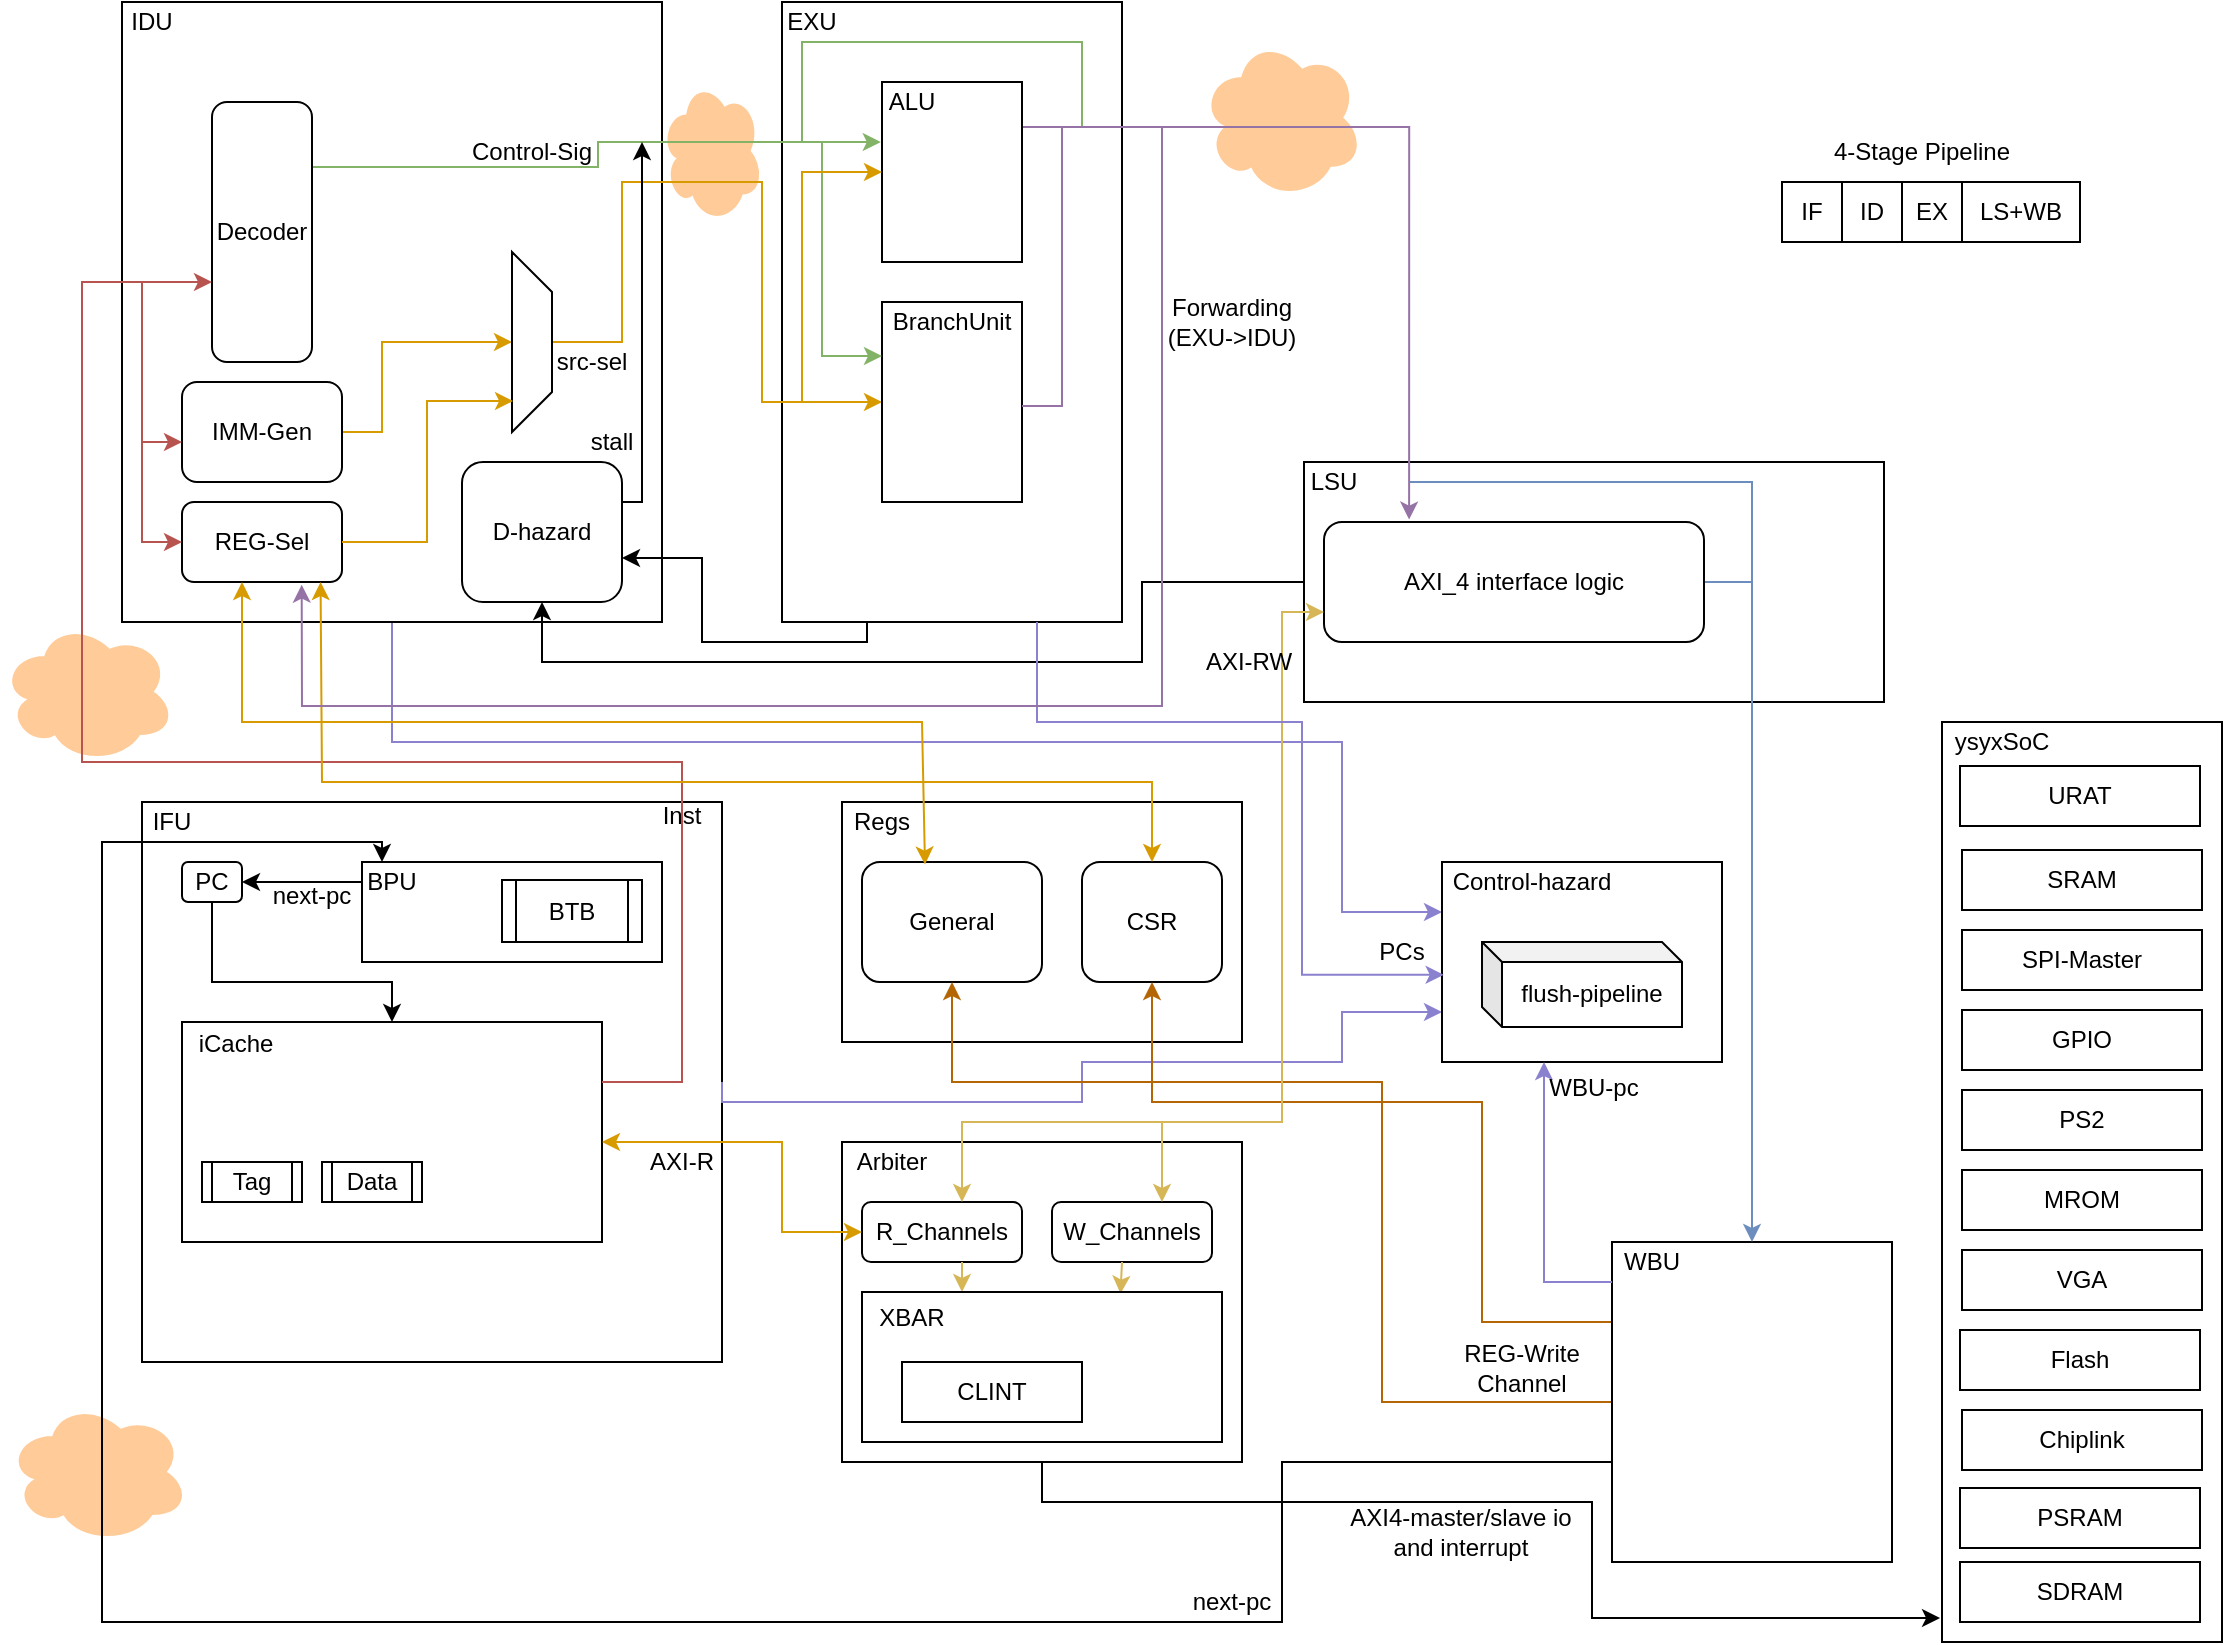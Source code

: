 <mxfile version="24.7.17">
  <diagram name="Page-1" id="Si6uJRp5WX2FQGpw0783">
    <mxGraphModel dx="652" dy="519" grid="1" gridSize="10" guides="1" tooltips="1" connect="1" arrows="1" fold="1" page="1" pageScale="1" pageWidth="1169" pageHeight="827" math="0" shadow="0">
      <root>
        <mxCell id="0" />
        <mxCell id="1" parent="0" />
        <mxCell id="p5L4UiXrf9V-w9ehLVm4-7" value="" style="rounded=0;whiteSpace=wrap;html=1;" parent="1" vertex="1">
          <mxGeometry x="100" y="400" width="290" height="280" as="geometry" />
        </mxCell>
        <mxCell id="G3IrLJ2idyfWQvbDSn6W-2" value="" style="rounded=0;whiteSpace=wrap;html=1;" parent="1" vertex="1">
          <mxGeometry x="210" y="430" width="150" height="50" as="geometry" />
        </mxCell>
        <mxCell id="p5L4UiXrf9V-w9ehLVm4-16" value="" style="rounded=0;whiteSpace=wrap;html=1;" parent="1" vertex="1">
          <mxGeometry x="450" y="570" width="200" height="160" as="geometry" />
        </mxCell>
        <mxCell id="p5L4UiXrf9V-w9ehLVm4-128" style="edgeStyle=orthogonalEdgeStyle;rounded=0;orthogonalLoop=1;jettySize=auto;html=1;exitX=0.5;exitY=1;exitDx=0;exitDy=0;entryX=0;entryY=0.25;entryDx=0;entryDy=0;fillColor=#ffff88;strokeColor=#8A81CF;" parent="1" source="p5L4UiXrf9V-w9ehLVm4-18" target="p5L4UiXrf9V-w9ehLVm4-123" edge="1">
          <mxGeometry relative="1" as="geometry">
            <Array as="points">
              <mxPoint x="225" y="370" />
              <mxPoint x="700" y="370" />
              <mxPoint x="700" y="455" />
            </Array>
          </mxGeometry>
        </mxCell>
        <mxCell id="p5L4UiXrf9V-w9ehLVm4-18" value="" style="rounded=0;whiteSpace=wrap;html=1;" parent="1" vertex="1">
          <mxGeometry x="90" width="270" height="310" as="geometry" />
        </mxCell>
        <mxCell id="p5L4UiXrf9V-w9ehLVm4-119" value="" style="ellipse;shape=cloud;whiteSpace=wrap;html=1;strokeColor=#FFCC99;fillColor=#ffcc99;" parent="1" vertex="1">
          <mxGeometry x="33" y="700" width="90" height="70" as="geometry" />
        </mxCell>
        <mxCell id="p5L4UiXrf9V-w9ehLVm4-117" value="" style="ellipse;shape=cloud;whiteSpace=wrap;html=1;strokeColor=#FFCC99;fillColor=#ffcc99;" parent="1" vertex="1">
          <mxGeometry x="30" y="310" width="86" height="70" as="geometry" />
        </mxCell>
        <mxCell id="p5L4UiXrf9V-w9ehLVm4-116" value="" style="ellipse;shape=cloud;whiteSpace=wrap;html=1;strokeColor=#FFCC99;fillColor=#ffcc99;" parent="1" vertex="1">
          <mxGeometry x="630" y="18" width="80" height="80" as="geometry" />
        </mxCell>
        <mxCell id="p5L4UiXrf9V-w9ehLVm4-115" value="" style="ellipse;shape=cloud;whiteSpace=wrap;html=1;strokeColor=#FFCC99;fillColor=#ffcc99;" parent="1" vertex="1">
          <mxGeometry x="360" y="39" width="50" height="71" as="geometry" />
        </mxCell>
        <mxCell id="p5L4UiXrf9V-w9ehLVm4-122" style="edgeStyle=orthogonalEdgeStyle;rounded=0;orthogonalLoop=1;jettySize=auto;html=1;exitX=0;exitY=0.5;exitDx=0;exitDy=0;entryX=0.5;entryY=1;entryDx=0;entryDy=0;" parent="1" source="p5L4UiXrf9V-w9ehLVm4-52" target="p5L4UiXrf9V-w9ehLVm4-120" edge="1">
          <mxGeometry relative="1" as="geometry">
            <Array as="points">
              <mxPoint x="600" y="290" />
              <mxPoint x="600" y="330" />
              <mxPoint x="300" y="330" />
            </Array>
          </mxGeometry>
        </mxCell>
        <mxCell id="p5L4UiXrf9V-w9ehLVm4-52" value="" style="rounded=0;whiteSpace=wrap;html=1;" parent="1" vertex="1">
          <mxGeometry x="681" y="230" width="290" height="120" as="geometry" />
        </mxCell>
        <mxCell id="p5L4UiXrf9V-w9ehLVm4-42" value="" style="rounded=0;whiteSpace=wrap;html=1;" parent="1" vertex="1">
          <mxGeometry x="420" width="170" height="310" as="geometry" />
        </mxCell>
        <mxCell id="p5L4UiXrf9V-w9ehLVm4-129" style="edgeStyle=orthogonalEdgeStyle;rounded=0;orthogonalLoop=1;jettySize=auto;html=1;exitX=1;exitY=0.5;exitDx=0;exitDy=0;entryX=0;entryY=0.75;entryDx=0;entryDy=0;fillColor=#ffff88;strokeColor=#8A81CF;" parent="1" source="p5L4UiXrf9V-w9ehLVm4-7" target="p5L4UiXrf9V-w9ehLVm4-123" edge="1">
          <mxGeometry relative="1" as="geometry">
            <Array as="points">
              <mxPoint x="390" y="550" />
              <mxPoint x="570" y="550" />
              <mxPoint x="570" y="530" />
              <mxPoint x="700" y="530" />
              <mxPoint x="700" y="505" />
            </Array>
          </mxGeometry>
        </mxCell>
        <mxCell id="p5L4UiXrf9V-w9ehLVm4-2" value="IFU" style="text;html=1;align=center;verticalAlign=middle;whiteSpace=wrap;rounded=0;" parent="1" vertex="1">
          <mxGeometry x="100" y="400" width="30" height="20" as="geometry" />
        </mxCell>
        <mxCell id="p5L4UiXrf9V-w9ehLVm4-60" style="edgeStyle=orthogonalEdgeStyle;rounded=0;orthogonalLoop=1;jettySize=auto;html=1;exitX=0.5;exitY=1;exitDx=0;exitDy=0;" parent="1" source="p5L4UiXrf9V-w9ehLVm4-3" target="p5L4UiXrf9V-w9ehLVm4-6" edge="1">
          <mxGeometry relative="1" as="geometry">
            <Array as="points">
              <mxPoint x="135" y="490" />
              <mxPoint x="225" y="490" />
            </Array>
          </mxGeometry>
        </mxCell>
        <mxCell id="p5L4UiXrf9V-w9ehLVm4-3" value="PC" style="rounded=1;whiteSpace=wrap;html=1;" parent="1" vertex="1">
          <mxGeometry x="120" y="430" width="30" height="20" as="geometry" />
        </mxCell>
        <mxCell id="p5L4UiXrf9V-w9ehLVm4-59" style="edgeStyle=orthogonalEdgeStyle;rounded=0;orthogonalLoop=1;jettySize=auto;html=1;exitX=0;exitY=0.25;exitDx=0;exitDy=0;" parent="1" source="G3IrLJ2idyfWQvbDSn6W-2" target="p5L4UiXrf9V-w9ehLVm4-3" edge="1">
          <mxGeometry relative="1" as="geometry">
            <Array as="points">
              <mxPoint x="200" y="440" />
              <mxPoint x="200" y="440" />
            </Array>
            <mxPoint x="210" y="437.5" as="sourcePoint" />
          </mxGeometry>
        </mxCell>
        <mxCell id="p5L4UiXrf9V-w9ehLVm4-6" value="" style="rounded=0;whiteSpace=wrap;html=1;" parent="1" vertex="1">
          <mxGeometry x="120" y="510" width="210" height="110" as="geometry" />
        </mxCell>
        <mxCell id="p5L4UiXrf9V-w9ehLVm4-8" value="iCache" style="text;html=1;align=center;verticalAlign=middle;whiteSpace=wrap;rounded=0;" parent="1" vertex="1">
          <mxGeometry x="122.5" y="512.5" width="47.5" height="17.5" as="geometry" />
        </mxCell>
        <mxCell id="p5L4UiXrf9V-w9ehLVm4-14" value="Data" style="shape=process;whiteSpace=wrap;html=1;backgroundOutline=1;" parent="1" vertex="1">
          <mxGeometry x="190" y="580" width="50" height="20" as="geometry" />
        </mxCell>
        <mxCell id="p5L4UiXrf9V-w9ehLVm4-15" value="Tag" style="shape=process;whiteSpace=wrap;html=1;backgroundOutline=1;" parent="1" vertex="1">
          <mxGeometry x="130" y="580" width="50" height="20" as="geometry" />
        </mxCell>
        <mxCell id="p5L4UiXrf9V-w9ehLVm4-17" value="Arbiter" style="text;html=1;align=center;verticalAlign=middle;whiteSpace=wrap;rounded=0;" parent="1" vertex="1">
          <mxGeometry x="450" y="570" width="50" height="20" as="geometry" />
        </mxCell>
        <mxCell id="p5L4UiXrf9V-w9ehLVm4-19" value="IDU" style="text;html=1;align=center;verticalAlign=middle;whiteSpace=wrap;rounded=0;" parent="1" vertex="1">
          <mxGeometry x="90" width="30" height="20" as="geometry" />
        </mxCell>
        <mxCell id="p5L4UiXrf9V-w9ehLVm4-101" style="edgeStyle=orthogonalEdgeStyle;rounded=0;orthogonalLoop=1;jettySize=auto;html=1;exitX=1;exitY=0.25;exitDx=0;exitDy=0;entryX=-0.009;entryY=0.334;entryDx=0;entryDy=0;fillColor=#d5e8d4;strokeColor=#82b366;entryPerimeter=0;" parent="1" source="p5L4UiXrf9V-w9ehLVm4-21" target="p5L4UiXrf9V-w9ehLVm4-45" edge="1">
          <mxGeometry relative="1" as="geometry">
            <Array as="points">
              <mxPoint x="328" y="83" />
              <mxPoint x="328" y="70" />
              <mxPoint x="469" y="70" />
            </Array>
          </mxGeometry>
        </mxCell>
        <mxCell id="p5L4UiXrf9V-w9ehLVm4-21" value="Decoder" style="rounded=1;whiteSpace=wrap;html=1;" parent="1" vertex="1">
          <mxGeometry x="135" y="50" width="50" height="130" as="geometry" />
        </mxCell>
        <mxCell id="p5L4UiXrf9V-w9ehLVm4-41" style="edgeStyle=orthogonalEdgeStyle;rounded=0;orthogonalLoop=1;jettySize=auto;html=1;exitX=1;exitY=0.5;exitDx=0;exitDy=0;fillColor=#ffe6cc;strokeColor=#d79b00;" parent="1" source="p5L4UiXrf9V-w9ehLVm4-22" target="p5L4UiXrf9V-w9ehLVm4-23" edge="1">
          <mxGeometry relative="1" as="geometry">
            <Array as="points">
              <mxPoint x="220" y="215" />
              <mxPoint x="220" y="170" />
            </Array>
          </mxGeometry>
        </mxCell>
        <mxCell id="p5L4UiXrf9V-w9ehLVm4-22" value="IMM-Gen" style="rounded=1;whiteSpace=wrap;html=1;" parent="1" vertex="1">
          <mxGeometry x="120" y="190" width="80" height="50" as="geometry" />
        </mxCell>
        <mxCell id="p5L4UiXrf9V-w9ehLVm4-89" style="edgeStyle=orthogonalEdgeStyle;rounded=0;orthogonalLoop=1;jettySize=auto;html=1;exitX=0.5;exitY=0;exitDx=0;exitDy=0;fillColor=#ffe6cc;strokeColor=#d79b00;" parent="1" source="p5L4UiXrf9V-w9ehLVm4-23" target="p5L4UiXrf9V-w9ehLVm4-47" edge="1">
          <mxGeometry relative="1" as="geometry">
            <Array as="points">
              <mxPoint x="340" y="170" />
              <mxPoint x="340" y="90" />
              <mxPoint x="410" y="90" />
              <mxPoint x="410" y="200" />
            </Array>
          </mxGeometry>
        </mxCell>
        <mxCell id="p5L4UiXrf9V-w9ehLVm4-23" value="" style="shape=trapezoid;perimeter=trapezoidPerimeter;whiteSpace=wrap;html=1;fixedSize=1;rotation=90;" parent="1" vertex="1">
          <mxGeometry x="250" y="160" width="90" height="20" as="geometry" />
        </mxCell>
        <mxCell id="p5L4UiXrf9V-w9ehLVm4-24" value="" style="rounded=0;whiteSpace=wrap;html=1;" parent="1" vertex="1">
          <mxGeometry x="450" y="400" width="200" height="120" as="geometry" />
        </mxCell>
        <mxCell id="p5L4UiXrf9V-w9ehLVm4-25" value="Regs" style="text;html=1;align=center;verticalAlign=middle;whiteSpace=wrap;rounded=0;" parent="1" vertex="1">
          <mxGeometry x="450" y="400" width="40" height="20" as="geometry" />
        </mxCell>
        <mxCell id="p5L4UiXrf9V-w9ehLVm4-26" value="General" style="rounded=1;whiteSpace=wrap;html=1;" parent="1" vertex="1">
          <mxGeometry x="460" y="430" width="90" height="60" as="geometry" />
        </mxCell>
        <mxCell id="p5L4UiXrf9V-w9ehLVm4-27" value="CSR" style="rounded=1;whiteSpace=wrap;html=1;" parent="1" vertex="1">
          <mxGeometry x="570" y="430" width="70" height="60" as="geometry" />
        </mxCell>
        <mxCell id="p5L4UiXrf9V-w9ehLVm4-29" value="REG-Sel" style="rounded=1;whiteSpace=wrap;html=1;" parent="1" vertex="1">
          <mxGeometry x="120" y="250" width="80" height="40" as="geometry" />
        </mxCell>
        <mxCell id="p5L4UiXrf9V-w9ehLVm4-43" value="EXU" style="text;html=1;align=center;verticalAlign=middle;whiteSpace=wrap;rounded=0;" parent="1" vertex="1">
          <mxGeometry x="420" width="30" height="20" as="geometry" />
        </mxCell>
        <mxCell id="p5L4UiXrf9V-w9ehLVm4-109" style="edgeStyle=orthogonalEdgeStyle;rounded=0;orthogonalLoop=1;jettySize=auto;html=1;exitX=1;exitY=0.25;exitDx=0;exitDy=0;entryX=0.224;entryY=-0.02;entryDx=0;entryDy=0;fillColor=#e1d5e7;strokeColor=#9673a6;entryPerimeter=0;" parent="1" source="p5L4UiXrf9V-w9ehLVm4-45" target="p5L4UiXrf9V-w9ehLVm4-55" edge="1">
          <mxGeometry relative="1" as="geometry" />
        </mxCell>
        <mxCell id="p5L4UiXrf9V-w9ehLVm4-45" value="" style="rounded=0;whiteSpace=wrap;html=1;" parent="1" vertex="1">
          <mxGeometry x="470" y="40" width="70" height="90" as="geometry" />
        </mxCell>
        <mxCell id="p5L4UiXrf9V-w9ehLVm4-46" value="ALU" style="text;html=1;align=center;verticalAlign=middle;whiteSpace=wrap;rounded=0;" parent="1" vertex="1">
          <mxGeometry x="470" y="40" width="30" height="20" as="geometry" />
        </mxCell>
        <mxCell id="p5L4UiXrf9V-w9ehLVm4-47" value="" style="rounded=0;whiteSpace=wrap;html=1;" parent="1" vertex="1">
          <mxGeometry x="470" y="150" width="70" height="100" as="geometry" />
        </mxCell>
        <mxCell id="p5L4UiXrf9V-w9ehLVm4-48" value="BranchUnit" style="text;html=1;align=center;verticalAlign=middle;whiteSpace=wrap;rounded=0;" parent="1" vertex="1">
          <mxGeometry x="470" y="150" width="70" height="20" as="geometry" />
        </mxCell>
        <mxCell id="p5L4UiXrf9V-w9ehLVm4-107" style="edgeStyle=orthogonalEdgeStyle;rounded=0;orthogonalLoop=1;jettySize=auto;html=1;exitX=0;exitY=0.5;exitDx=0;exitDy=0;entryX=0.5;entryY=1;entryDx=0;entryDy=0;fillColor=#fad7ac;strokeColor=#b46504;" parent="1" source="p5L4UiXrf9V-w9ehLVm4-49" target="p5L4UiXrf9V-w9ehLVm4-26" edge="1">
          <mxGeometry relative="1" as="geometry">
            <Array as="points">
              <mxPoint x="720" y="700" />
              <mxPoint x="720" y="540" />
              <mxPoint x="505" y="540" />
            </Array>
          </mxGeometry>
        </mxCell>
        <mxCell id="p5L4UiXrf9V-w9ehLVm4-114" style="edgeStyle=orthogonalEdgeStyle;rounded=0;orthogonalLoop=1;jettySize=auto;html=1;exitX=0;exitY=0.5;exitDx=0;exitDy=0;" parent="1" source="p5L4UiXrf9V-w9ehLVm4-49" edge="1">
          <mxGeometry relative="1" as="geometry">
            <Array as="points">
              <mxPoint x="835" y="730" />
              <mxPoint x="670" y="730" />
              <mxPoint x="670" y="810" />
              <mxPoint x="80" y="810" />
              <mxPoint x="80" y="420" />
              <mxPoint x="220" y="420" />
            </Array>
            <mxPoint x="220" y="430" as="targetPoint" />
          </mxGeometry>
        </mxCell>
        <mxCell id="p5L4UiXrf9V-w9ehLVm4-150" style="edgeStyle=orthogonalEdgeStyle;rounded=0;orthogonalLoop=1;jettySize=auto;html=1;exitX=0;exitY=0.25;exitDx=0;exitDy=0;fillColor=#fad7ac;strokeColor=#b46504;" parent="1" source="p5L4UiXrf9V-w9ehLVm4-49" target="p5L4UiXrf9V-w9ehLVm4-27" edge="1">
          <mxGeometry relative="1" as="geometry">
            <Array as="points">
              <mxPoint x="770" y="660" />
              <mxPoint x="770" y="550" />
              <mxPoint x="605" y="550" />
            </Array>
          </mxGeometry>
        </mxCell>
        <mxCell id="p5L4UiXrf9V-w9ehLVm4-49" value="" style="rounded=0;whiteSpace=wrap;html=1;" parent="1" vertex="1">
          <mxGeometry x="835" y="620" width="140" height="160" as="geometry" />
        </mxCell>
        <mxCell id="p5L4UiXrf9V-w9ehLVm4-50" value="WBU" style="text;html=1;align=center;verticalAlign=middle;whiteSpace=wrap;rounded=0;" parent="1" vertex="1">
          <mxGeometry x="835" y="620" width="40" height="20" as="geometry" />
        </mxCell>
        <mxCell id="p5L4UiXrf9V-w9ehLVm4-53" value="LSU" style="text;html=1;align=center;verticalAlign=middle;whiteSpace=wrap;rounded=0;" parent="1" vertex="1">
          <mxGeometry x="681" y="230" width="30" height="20" as="geometry" />
        </mxCell>
        <mxCell id="p5L4UiXrf9V-w9ehLVm4-112" style="edgeStyle=orthogonalEdgeStyle;rounded=0;orthogonalLoop=1;jettySize=auto;html=1;exitX=1;exitY=0.5;exitDx=0;exitDy=0;fillColor=#dae8fc;strokeColor=#6c8ebf;" parent="1" source="p5L4UiXrf9V-w9ehLVm4-55" target="p5L4UiXrf9V-w9ehLVm4-49" edge="1">
          <mxGeometry relative="1" as="geometry" />
        </mxCell>
        <mxCell id="p5L4UiXrf9V-w9ehLVm4-55" value="AXI_4 interface logic" style="rounded=1;whiteSpace=wrap;html=1;" parent="1" vertex="1">
          <mxGeometry x="691" y="260" width="190" height="60" as="geometry" />
        </mxCell>
        <mxCell id="p5L4UiXrf9V-w9ehLVm4-57" value="R_Channels" style="rounded=1;whiteSpace=wrap;html=1;" parent="1" vertex="1">
          <mxGeometry x="460" y="600" width="80" height="30" as="geometry" />
        </mxCell>
        <mxCell id="p5L4UiXrf9V-w9ehLVm4-58" value="W_Channels" style="rounded=1;whiteSpace=wrap;html=1;" parent="1" vertex="1">
          <mxGeometry x="555" y="600" width="80" height="30" as="geometry" />
        </mxCell>
        <mxCell id="p5L4UiXrf9V-w9ehLVm4-63" style="edgeStyle=orthogonalEdgeStyle;rounded=0;orthogonalLoop=1;jettySize=auto;html=1;fillColor=#f8cecc;strokeColor=#b85450;" parent="1" target="p5L4UiXrf9V-w9ehLVm4-21" edge="1">
          <mxGeometry relative="1" as="geometry">
            <Array as="points">
              <mxPoint x="370" y="540" />
              <mxPoint x="370" y="380" />
              <mxPoint x="70" y="380" />
              <mxPoint x="70" y="140" />
            </Array>
            <mxPoint x="330" y="540" as="sourcePoint" />
          </mxGeometry>
        </mxCell>
        <mxCell id="p5L4UiXrf9V-w9ehLVm4-73" value="" style="endArrow=classic;html=1;rounded=0;fillColor=#f8cecc;strokeColor=#b85450;" parent="1" edge="1">
          <mxGeometry width="50" height="50" relative="1" as="geometry">
            <mxPoint x="100" y="140" as="sourcePoint" />
            <mxPoint x="120" y="220" as="targetPoint" />
            <Array as="points">
              <mxPoint x="100" y="220" />
            </Array>
          </mxGeometry>
        </mxCell>
        <mxCell id="p5L4UiXrf9V-w9ehLVm4-74" value="" style="endArrow=classic;html=1;rounded=0;fillColor=#f8cecc;strokeColor=#b85450;" parent="1" edge="1">
          <mxGeometry width="50" height="50" relative="1" as="geometry">
            <mxPoint x="100" y="220" as="sourcePoint" />
            <mxPoint x="120" y="270" as="targetPoint" />
            <Array as="points">
              <mxPoint x="100" y="270" />
            </Array>
          </mxGeometry>
        </mxCell>
        <mxCell id="p5L4UiXrf9V-w9ehLVm4-75" value="" style="endArrow=classic;startArrow=classic;html=1;rounded=0;exitX=0.35;exitY=0.021;exitDx=0;exitDy=0;exitPerimeter=0;fillColor=#ffe6cc;strokeColor=#D79B00;" parent="1" source="p5L4UiXrf9V-w9ehLVm4-26" edge="1">
          <mxGeometry width="50" height="50" relative="1" as="geometry">
            <mxPoint x="100" y="340" as="sourcePoint" />
            <mxPoint x="150" y="290" as="targetPoint" />
            <Array as="points">
              <mxPoint x="490" y="360" />
              <mxPoint x="150" y="360" />
            </Array>
          </mxGeometry>
        </mxCell>
        <mxCell id="p5L4UiXrf9V-w9ehLVm4-82" value="" style="endArrow=classic;startArrow=classic;html=1;rounded=0;entryX=0;entryY=0.75;entryDx=0;entryDy=0;fillColor=#fff2cc;strokeColor=#d6b656;" parent="1" target="p5L4UiXrf9V-w9ehLVm4-55" edge="1">
          <mxGeometry width="50" height="50" relative="1" as="geometry">
            <mxPoint x="510" y="600" as="sourcePoint" />
            <mxPoint x="560" y="550" as="targetPoint" />
            <Array as="points">
              <mxPoint x="510" y="560" />
              <mxPoint x="670" y="560" />
              <mxPoint x="670" y="305" />
            </Array>
          </mxGeometry>
        </mxCell>
        <mxCell id="p5L4UiXrf9V-w9ehLVm4-86" value="" style="endArrow=classic;startArrow=classic;html=1;rounded=0;entryX=0;entryY=0.5;entryDx=0;entryDy=0;fillColor=#ffe6cc;strokeColor=#d79b00;" parent="1" target="p5L4UiXrf9V-w9ehLVm4-57" edge="1">
          <mxGeometry width="50" height="50" relative="1" as="geometry">
            <mxPoint x="330" y="570" as="sourcePoint" />
            <mxPoint x="380" y="520" as="targetPoint" />
            <Array as="points">
              <mxPoint x="420" y="570" />
              <mxPoint x="420" y="615" />
            </Array>
          </mxGeometry>
        </mxCell>
        <mxCell id="p5L4UiXrf9V-w9ehLVm4-87" style="edgeStyle=orthogonalEdgeStyle;rounded=0;orthogonalLoop=1;jettySize=auto;html=1;exitX=1;exitY=0.5;exitDx=0;exitDy=0;entryX=0.828;entryY=0.974;entryDx=0;entryDy=0;entryPerimeter=0;fillColor=#ffe6cc;strokeColor=#d79b00;" parent="1" source="p5L4UiXrf9V-w9ehLVm4-29" target="p5L4UiXrf9V-w9ehLVm4-23" edge="1">
          <mxGeometry relative="1" as="geometry" />
        </mxCell>
        <mxCell id="p5L4UiXrf9V-w9ehLVm4-90" value="" style="endArrow=classic;html=1;rounded=0;entryX=0;entryY=0.25;entryDx=0;entryDy=0;fillColor=#d5e8d4;strokeColor=#82b366;" parent="1" edge="1">
          <mxGeometry width="50" height="50" relative="1" as="geometry">
            <mxPoint x="440" y="70" as="sourcePoint" />
            <mxPoint x="470" y="177" as="targetPoint" />
            <Array as="points">
              <mxPoint x="440" y="177" />
            </Array>
          </mxGeometry>
        </mxCell>
        <mxCell id="p5L4UiXrf9V-w9ehLVm4-91" value="" style="endArrow=classic;html=1;rounded=0;fillColor=#fff2cc;strokeColor=#d6b656;" parent="1" edge="1">
          <mxGeometry width="50" height="50" relative="1" as="geometry">
            <mxPoint x="610" y="560" as="sourcePoint" />
            <mxPoint x="610" y="600" as="targetPoint" />
          </mxGeometry>
        </mxCell>
        <mxCell id="p5L4UiXrf9V-w9ehLVm4-92" value="" style="endArrow=classic;html=1;rounded=0;entryX=1;entryY=0;entryDx=0;entryDy=0;fillColor=#fff2cc;strokeColor=#d6b656;" parent="1" target="p5L4UiXrf9V-w9ehLVm4-106" edge="1">
          <mxGeometry width="50" height="50" relative="1" as="geometry">
            <mxPoint x="510" y="630" as="sourcePoint" />
            <mxPoint x="560" y="580" as="targetPoint" />
          </mxGeometry>
        </mxCell>
        <mxCell id="p5L4UiXrf9V-w9ehLVm4-93" value="" style="endArrow=classic;html=1;rounded=0;entryX=0.718;entryY=0.011;entryDx=0;entryDy=0;entryPerimeter=0;fillColor=#fff2cc;strokeColor=#d6b656;" parent="1" target="p5L4UiXrf9V-w9ehLVm4-105" edge="1">
          <mxGeometry width="50" height="50" relative="1" as="geometry">
            <mxPoint x="590" y="630" as="sourcePoint" />
            <mxPoint x="640" y="580" as="targetPoint" />
          </mxGeometry>
        </mxCell>
        <mxCell id="p5L4UiXrf9V-w9ehLVm4-100" value="" style="endArrow=classic;html=1;rounded=0;entryX=0;entryY=0.5;entryDx=0;entryDy=0;fillColor=#ffe6cc;strokeColor=#d79b00;" parent="1" target="p5L4UiXrf9V-w9ehLVm4-45" edge="1">
          <mxGeometry width="50" height="50" relative="1" as="geometry">
            <mxPoint x="430" y="200" as="sourcePoint" />
            <mxPoint x="440" y="150" as="targetPoint" />
            <Array as="points">
              <mxPoint x="430" y="85" />
            </Array>
          </mxGeometry>
        </mxCell>
        <mxCell id="p5L4UiXrf9V-w9ehLVm4-105" value="" style="rounded=0;whiteSpace=wrap;html=1;" parent="1" vertex="1">
          <mxGeometry x="460" y="645" width="180" height="75" as="geometry" />
        </mxCell>
        <mxCell id="p5L4UiXrf9V-w9ehLVm4-103" value="CLINT" style="rounded=0;whiteSpace=wrap;html=1;" parent="1" vertex="1">
          <mxGeometry x="480" y="680" width="90" height="30" as="geometry" />
        </mxCell>
        <mxCell id="p5L4UiXrf9V-w9ehLVm4-106" value="XBAR" style="text;html=1;align=center;verticalAlign=middle;whiteSpace=wrap;rounded=0;" parent="1" vertex="1">
          <mxGeometry x="460" y="645" width="50" height="25" as="geometry" />
        </mxCell>
        <mxCell id="p5L4UiXrf9V-w9ehLVm4-110" value="" style="endArrow=none;html=1;rounded=0;fillColor=#d5e8d4;strokeColor=#82b366;" parent="1" edge="1">
          <mxGeometry width="50" height="50" relative="1" as="geometry">
            <mxPoint x="430" y="70" as="sourcePoint" />
            <mxPoint x="570" y="62" as="targetPoint" />
            <Array as="points">
              <mxPoint x="430" y="20" />
              <mxPoint x="570" y="20" />
            </Array>
          </mxGeometry>
        </mxCell>
        <mxCell id="p5L4UiXrf9V-w9ehLVm4-111" value="" style="endArrow=none;html=1;rounded=0;fillColor=#e1d5e7;strokeColor=#9673a6;" parent="1" edge="1">
          <mxGeometry width="50" height="50" relative="1" as="geometry">
            <mxPoint x="540" y="202" as="sourcePoint" />
            <mxPoint x="560" y="62" as="targetPoint" />
            <Array as="points">
              <mxPoint x="560" y="202" />
            </Array>
          </mxGeometry>
        </mxCell>
        <mxCell id="p5L4UiXrf9V-w9ehLVm4-113" value="" style="endArrow=none;html=1;rounded=0;fillColor=#dae8fc;strokeColor=#6c8ebf;" parent="1" edge="1">
          <mxGeometry width="50" height="50" relative="1" as="geometry">
            <mxPoint x="734" y="240" as="sourcePoint" />
            <mxPoint x="905" y="290" as="targetPoint" />
            <Array as="points">
              <mxPoint x="905" y="240" />
            </Array>
          </mxGeometry>
        </mxCell>
        <mxCell id="p5L4UiXrf9V-w9ehLVm4-120" value="D-hazard" style="rounded=1;whiteSpace=wrap;html=1;" parent="1" vertex="1">
          <mxGeometry x="260" y="230" width="80" height="70" as="geometry" />
        </mxCell>
        <mxCell id="p5L4UiXrf9V-w9ehLVm4-121" style="edgeStyle=orthogonalEdgeStyle;rounded=0;orthogonalLoop=1;jettySize=auto;html=1;exitX=0.25;exitY=1;exitDx=0;exitDy=0;" parent="1" source="p5L4UiXrf9V-w9ehLVm4-42" edge="1">
          <mxGeometry relative="1" as="geometry">
            <Array as="points">
              <mxPoint x="463" y="320" />
              <mxPoint x="380" y="320" />
              <mxPoint x="380" y="278" />
            </Array>
            <mxPoint x="340" y="278" as="targetPoint" />
          </mxGeometry>
        </mxCell>
        <mxCell id="p5L4UiXrf9V-w9ehLVm4-123" value="" style="rounded=0;whiteSpace=wrap;html=1;" parent="1" vertex="1">
          <mxGeometry x="750" y="430" width="140" height="100" as="geometry" />
        </mxCell>
        <mxCell id="p5L4UiXrf9V-w9ehLVm4-124" value="Control-hazard" style="text;html=1;align=center;verticalAlign=middle;whiteSpace=wrap;rounded=0;" parent="1" vertex="1">
          <mxGeometry x="750" y="430" width="90" height="20" as="geometry" />
        </mxCell>
        <mxCell id="p5L4UiXrf9V-w9ehLVm4-125" style="edgeStyle=orthogonalEdgeStyle;rounded=0;orthogonalLoop=1;jettySize=auto;html=1;strokeColor=#8A81CF;" parent="1" target="p5L4UiXrf9V-w9ehLVm4-123" edge="1">
          <mxGeometry relative="1" as="geometry">
            <mxPoint x="835" y="640" as="sourcePoint" />
            <mxPoint x="800" y="530" as="targetPoint" />
            <Array as="points">
              <mxPoint x="801" y="640" />
            </Array>
          </mxGeometry>
        </mxCell>
        <mxCell id="p5L4UiXrf9V-w9ehLVm4-127" style="edgeStyle=orthogonalEdgeStyle;rounded=0;orthogonalLoop=1;jettySize=auto;html=1;exitX=0.75;exitY=1;exitDx=0;exitDy=0;entryX=0.006;entryY=0.564;entryDx=0;entryDy=0;entryPerimeter=0;fillColor=#d0cee2;strokeColor=#8A81CF;" parent="1" source="p5L4UiXrf9V-w9ehLVm4-42" target="p5L4UiXrf9V-w9ehLVm4-123" edge="1">
          <mxGeometry relative="1" as="geometry">
            <Array as="points">
              <mxPoint x="548" y="360" />
              <mxPoint x="680" y="360" />
              <mxPoint x="680" y="486" />
            </Array>
          </mxGeometry>
        </mxCell>
        <mxCell id="p5L4UiXrf9V-w9ehLVm4-130" value="flush-pipeline" style="shape=cube;whiteSpace=wrap;html=1;boundedLbl=1;backgroundOutline=1;darkOpacity=0.05;darkOpacity2=0.1;size=10;" parent="1" vertex="1">
          <mxGeometry x="770" y="470" width="100" height="42.5" as="geometry" />
        </mxCell>
        <mxCell id="p5L4UiXrf9V-w9ehLVm4-132" value="" style="rounded=0;whiteSpace=wrap;html=1;" parent="1" vertex="1">
          <mxGeometry x="1000" y="360" width="140" height="460" as="geometry" />
        </mxCell>
        <mxCell id="p5L4UiXrf9V-w9ehLVm4-134" style="edgeStyle=orthogonalEdgeStyle;rounded=0;orthogonalLoop=1;jettySize=auto;html=1;exitX=0.5;exitY=1;exitDx=0;exitDy=0;entryX=-0.007;entryY=0.974;entryDx=0;entryDy=0;entryPerimeter=0;" parent="1" source="p5L4UiXrf9V-w9ehLVm4-16" target="p5L4UiXrf9V-w9ehLVm4-132" edge="1">
          <mxGeometry relative="1" as="geometry" />
        </mxCell>
        <mxCell id="p5L4UiXrf9V-w9ehLVm4-135" value="ysyxSoC" style="text;html=1;align=center;verticalAlign=middle;whiteSpace=wrap;rounded=0;" parent="1" vertex="1">
          <mxGeometry x="1000" y="360" width="60" height="20" as="geometry" />
        </mxCell>
        <mxCell id="p5L4UiXrf9V-w9ehLVm4-136" value="URAT" style="rounded=0;whiteSpace=wrap;html=1;" parent="1" vertex="1">
          <mxGeometry x="1009" y="382" width="120" height="30" as="geometry" />
        </mxCell>
        <mxCell id="p5L4UiXrf9V-w9ehLVm4-137" value="SRAM" style="rounded=0;whiteSpace=wrap;html=1;" parent="1" vertex="1">
          <mxGeometry x="1010" y="424" width="120" height="30" as="geometry" />
        </mxCell>
        <mxCell id="p5L4UiXrf9V-w9ehLVm4-138" value="SPI-Master" style="rounded=0;whiteSpace=wrap;html=1;" parent="1" vertex="1">
          <mxGeometry x="1010" y="464" width="120" height="30" as="geometry" />
        </mxCell>
        <mxCell id="p5L4UiXrf9V-w9ehLVm4-139" value="GPIO" style="rounded=0;whiteSpace=wrap;html=1;" parent="1" vertex="1">
          <mxGeometry x="1010" y="504" width="120" height="30" as="geometry" />
        </mxCell>
        <mxCell id="p5L4UiXrf9V-w9ehLVm4-140" value="PS2" style="rounded=0;whiteSpace=wrap;html=1;" parent="1" vertex="1">
          <mxGeometry x="1010" y="544" width="120" height="30" as="geometry" />
        </mxCell>
        <mxCell id="p5L4UiXrf9V-w9ehLVm4-141" value="MROM" style="rounded=0;whiteSpace=wrap;html=1;" parent="1" vertex="1">
          <mxGeometry x="1010" y="584" width="120" height="30" as="geometry" />
        </mxCell>
        <mxCell id="p5L4UiXrf9V-w9ehLVm4-142" value="VGA" style="rounded=0;whiteSpace=wrap;html=1;" parent="1" vertex="1">
          <mxGeometry x="1010" y="624" width="120" height="30" as="geometry" />
        </mxCell>
        <mxCell id="p5L4UiXrf9V-w9ehLVm4-144" value="Flash" style="rounded=0;whiteSpace=wrap;html=1;" parent="1" vertex="1">
          <mxGeometry x="1009" y="664" width="120" height="30" as="geometry" />
        </mxCell>
        <mxCell id="p5L4UiXrf9V-w9ehLVm4-145" value="Chiplink" style="rounded=0;whiteSpace=wrap;html=1;" parent="1" vertex="1">
          <mxGeometry x="1010" y="704" width="120" height="30" as="geometry" />
        </mxCell>
        <mxCell id="p5L4UiXrf9V-w9ehLVm4-146" value="PSRAM" style="rounded=0;whiteSpace=wrap;html=1;" parent="1" vertex="1">
          <mxGeometry x="1009" y="743" width="120" height="30" as="geometry" />
        </mxCell>
        <mxCell id="p5L4UiXrf9V-w9ehLVm4-147" value="SDRAM" style="rounded=0;whiteSpace=wrap;html=1;" parent="1" vertex="1">
          <mxGeometry x="1009" y="780" width="120" height="30" as="geometry" />
        </mxCell>
        <mxCell id="p5L4UiXrf9V-w9ehLVm4-149" value="" style="endArrow=classic;startArrow=classic;html=1;rounded=0;exitX=0.5;exitY=0;exitDx=0;exitDy=0;entryX=0.866;entryY=1;entryDx=0;entryDy=0;entryPerimeter=0;strokeColor=#D79B00;" parent="1" source="p5L4UiXrf9V-w9ehLVm4-27" target="p5L4UiXrf9V-w9ehLVm4-29" edge="1">
          <mxGeometry width="50" height="50" relative="1" as="geometry">
            <mxPoint x="130" y="340" as="sourcePoint" />
            <mxPoint x="180" y="290" as="targetPoint" />
            <Array as="points">
              <mxPoint x="605" y="390" />
              <mxPoint x="190" y="390" />
            </Array>
          </mxGeometry>
        </mxCell>
        <mxCell id="p5L4UiXrf9V-w9ehLVm4-152" value="IF" style="whiteSpace=wrap;html=1;aspect=fixed;" parent="1" vertex="1">
          <mxGeometry x="920" y="90" width="30" height="30" as="geometry" />
        </mxCell>
        <mxCell id="p5L4UiXrf9V-w9ehLVm4-153" value="ID" style="whiteSpace=wrap;html=1;aspect=fixed;" parent="1" vertex="1">
          <mxGeometry x="950" y="90" width="30" height="30" as="geometry" />
        </mxCell>
        <mxCell id="p5L4UiXrf9V-w9ehLVm4-154" value="EX" style="whiteSpace=wrap;html=1;aspect=fixed;" parent="1" vertex="1">
          <mxGeometry x="980" y="90" width="30" height="30" as="geometry" />
        </mxCell>
        <mxCell id="p5L4UiXrf9V-w9ehLVm4-155" value="LS+WB" style="rounded=0;whiteSpace=wrap;html=1;" parent="1" vertex="1">
          <mxGeometry x="1010" y="90" width="59" height="30" as="geometry" />
        </mxCell>
        <mxCell id="p5L4UiXrf9V-w9ehLVm4-156" value="4-Stage Pipeline" style="text;html=1;align=center;verticalAlign=middle;whiteSpace=wrap;rounded=0;" parent="1" vertex="1">
          <mxGeometry x="920" y="60" width="140" height="30" as="geometry" />
        </mxCell>
        <mxCell id="G3IrLJ2idyfWQvbDSn6W-3" value="" style="endArrow=classic;html=1;rounded=0;entryX=0.748;entryY=1.033;entryDx=0;entryDy=0;entryPerimeter=0;fillColor=#e1d5e7;strokeColor=#9673a6;" parent="1" target="p5L4UiXrf9V-w9ehLVm4-29" edge="1">
          <mxGeometry width="50" height="50" relative="1" as="geometry">
            <mxPoint x="610" y="62" as="sourcePoint" />
            <mxPoint x="180" y="292.0" as="targetPoint" />
            <Array as="points">
              <mxPoint x="610" y="352" />
              <mxPoint x="180" y="352" />
            </Array>
          </mxGeometry>
        </mxCell>
        <mxCell id="G3IrLJ2idyfWQvbDSn6W-4" value="src-sel" style="text;html=1;align=center;verticalAlign=middle;whiteSpace=wrap;rounded=0;" parent="1" vertex="1">
          <mxGeometry x="300" y="170" width="50" height="20" as="geometry" />
        </mxCell>
        <mxCell id="G3IrLJ2idyfWQvbDSn6W-5" value="Control-Sig" style="text;html=1;align=center;verticalAlign=middle;whiteSpace=wrap;rounded=0;" parent="1" vertex="1">
          <mxGeometry x="260" y="69.25" width="70" height="10.5" as="geometry" />
        </mxCell>
        <mxCell id="G3IrLJ2idyfWQvbDSn6W-6" value="" style="endArrow=classic;html=1;rounded=0;" parent="1" edge="1">
          <mxGeometry width="50" height="50" relative="1" as="geometry">
            <mxPoint x="340" y="250" as="sourcePoint" />
            <mxPoint x="350" y="70" as="targetPoint" />
            <Array as="points">
              <mxPoint x="350" y="250" />
            </Array>
          </mxGeometry>
        </mxCell>
        <mxCell id="G3IrLJ2idyfWQvbDSn6W-7" value="stall" style="text;html=1;align=center;verticalAlign=middle;whiteSpace=wrap;rounded=0;" parent="1" vertex="1">
          <mxGeometry x="320" y="210" width="30" height="20" as="geometry" />
        </mxCell>
        <mxCell id="G3IrLJ2idyfWQvbDSn6W-8" value="next-pc" style="text;html=1;align=center;verticalAlign=middle;whiteSpace=wrap;rounded=0;" parent="1" vertex="1">
          <mxGeometry x="160" y="439" width="50" height="15" as="geometry" />
        </mxCell>
        <mxCell id="G3IrLJ2idyfWQvbDSn6W-9" value="Inst" style="text;html=1;align=center;verticalAlign=middle;whiteSpace=wrap;rounded=0;" parent="1" vertex="1">
          <mxGeometry x="355" y="402" width="30" height="10" as="geometry" />
        </mxCell>
        <mxCell id="G3IrLJ2idyfWQvbDSn6W-10" value="PCs" style="text;html=1;align=center;verticalAlign=middle;whiteSpace=wrap;rounded=0;" parent="1" vertex="1">
          <mxGeometry x="700" y="460" width="60" height="30" as="geometry" />
        </mxCell>
        <mxCell id="G3IrLJ2idyfWQvbDSn6W-11" value="WBU-pc" style="text;html=1;align=center;verticalAlign=middle;whiteSpace=wrap;rounded=0;" parent="1" vertex="1">
          <mxGeometry x="799" y="530" width="54" height="26" as="geometry" />
        </mxCell>
        <mxCell id="G3IrLJ2idyfWQvbDSn6W-12" value="AXI4-master/slave io&lt;div&gt;and interrupt&lt;/div&gt;" style="text;html=1;align=center;verticalAlign=middle;whiteSpace=wrap;rounded=0;" parent="1" vertex="1">
          <mxGeometry x="700" y="750" width="119" height="30" as="geometry" />
        </mxCell>
        <mxCell id="G3IrLJ2idyfWQvbDSn6W-13" value="next-pc" style="text;html=1;align=center;verticalAlign=middle;whiteSpace=wrap;rounded=0;" parent="1" vertex="1">
          <mxGeometry x="620" y="790" width="50" height="20" as="geometry" />
        </mxCell>
        <mxCell id="G3IrLJ2idyfWQvbDSn6W-14" value="REG-Write Channel" style="text;html=1;align=center;verticalAlign=middle;whiteSpace=wrap;rounded=0;" parent="1" vertex="1">
          <mxGeometry x="750" y="667.5" width="80" height="30" as="geometry" />
        </mxCell>
        <mxCell id="G3IrLJ2idyfWQvbDSn6W-15" value="Forwarding&lt;div&gt;(EXU-&amp;gt;IDU)&lt;/div&gt;" style="text;html=1;align=center;verticalAlign=middle;whiteSpace=wrap;rounded=0;" parent="1" vertex="1">
          <mxGeometry x="605" y="145" width="80" height="30" as="geometry" />
        </mxCell>
        <mxCell id="G3IrLJ2idyfWQvbDSn6W-16" value="AXI-R" style="text;html=1;align=center;verticalAlign=middle;whiteSpace=wrap;rounded=0;" parent="1" vertex="1">
          <mxGeometry x="350" y="570" width="40" height="20" as="geometry" />
        </mxCell>
        <mxCell id="G3IrLJ2idyfWQvbDSn6W-17" value="AXI-RW" style="text;html=1;align=center;verticalAlign=middle;whiteSpace=wrap;rounded=0;" parent="1" vertex="1">
          <mxGeometry x="626" y="320" width="55" height="20" as="geometry" />
        </mxCell>
        <mxCell id="G3IrLJ2idyfWQvbDSn6W-18" value="BPU" style="text;html=1;align=center;verticalAlign=middle;whiteSpace=wrap;rounded=0;" parent="1" vertex="1">
          <mxGeometry x="210" y="429.75" width="30" height="20.25" as="geometry" />
        </mxCell>
        <mxCell id="G3IrLJ2idyfWQvbDSn6W-19" value="BTB" style="shape=process;whiteSpace=wrap;html=1;backgroundOutline=1;" parent="1" vertex="1">
          <mxGeometry x="280" y="439" width="70" height="31" as="geometry" />
        </mxCell>
      </root>
    </mxGraphModel>
  </diagram>
</mxfile>
